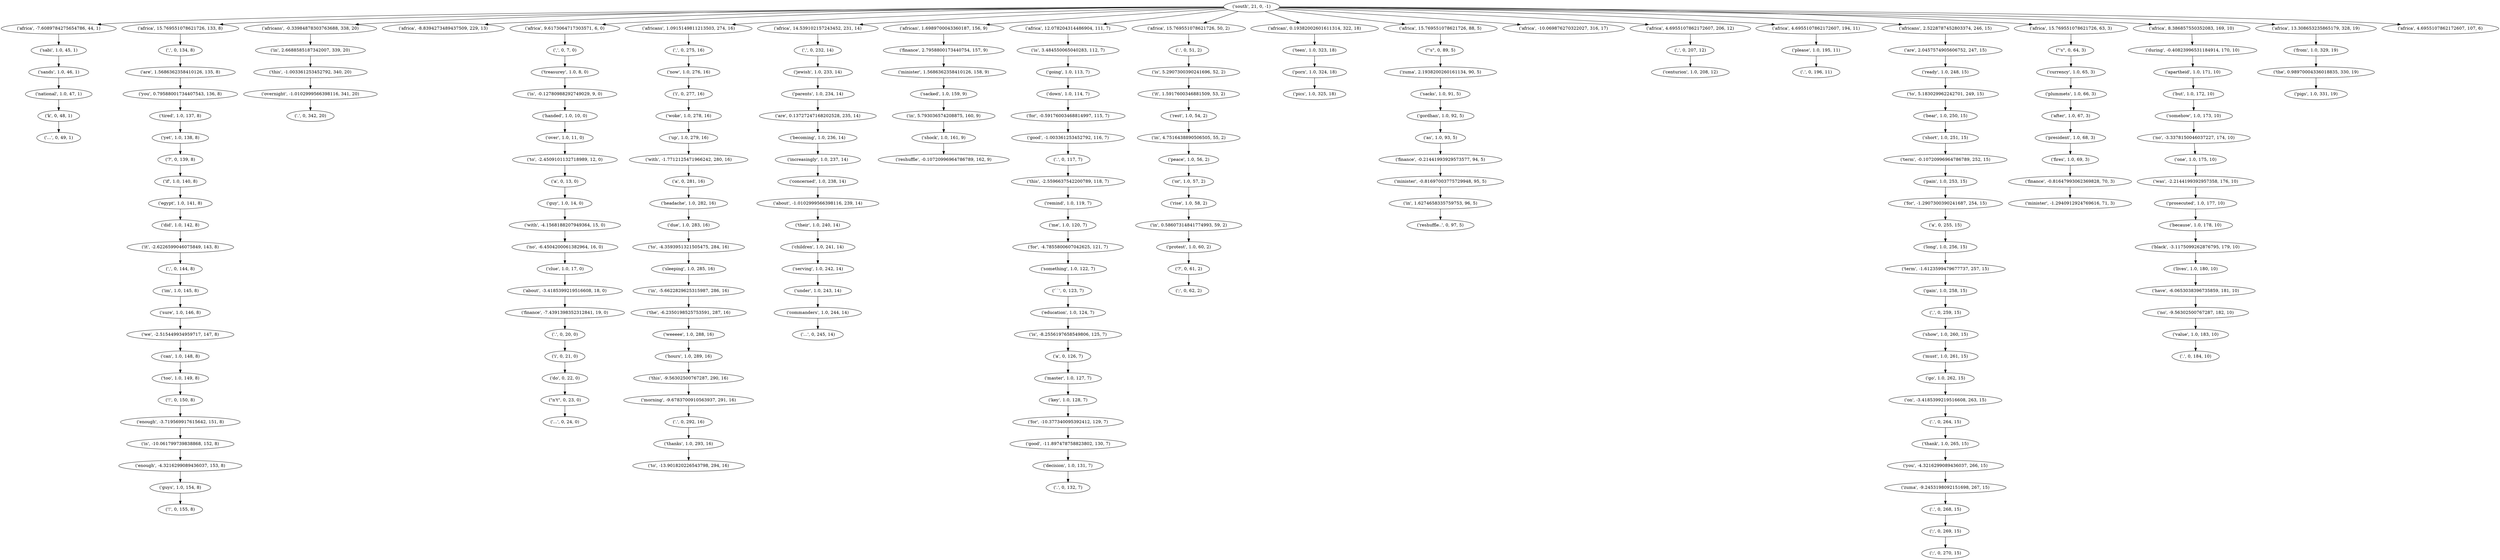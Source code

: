 strict digraph "" {
"('.', 0, 342, 20)";
"('africa', -7.6089784275654786, 44, 1)";
"('with', -4.1568188207949364, 15, 0)";
"('minister', 1.5686362358410126, 158, 9)";
"('zuma', 2.1938200260161134, 90, 5)";
"('with', -1.7712125471966242, 280, 16)";
"('minister', -0.81697003775729948, 95, 5)";
"('somehow', 1.0, 173, 10)";
"('africa', 15.769551078621726, 133, 8)";
"(\"n't\", 0, 23, 0)";
"('you', 0.79588001734407543, 136, 8)";
"('finance', 2.7958800173440754, 157, 9)";
"('for', -1.2907300390241687, 254, 15)";
"('this', -9.56302500767287, 290, 16)";
"('because', 1.0, 178, 10)";
"(';', 0, 270, 15)";
"('good', -1.003361253452792, 116, 7)";
"('short', 1.0, 251, 15)";
"('key', 1.0, 128, 7)";
"('remind', 1.0, 119, 7)";
"('sabi', 1.0, 45, 1)";
"('reshuffle..', 0, 97, 5)";
"('enough', -4.3216299089436037, 153, 8)";
"('africans', -0.33984878303763688, 338, 20)";
"('?', 0, 139, 8)";
"('decision', 1.0, 131, 7)";
"('after', 1.0, 67, 3)";
"(';', 0, 269, 15)";
"('pics', 1.0, 325, 18)";
"('it', -2.6226599046075849, 143, 8)";
"('value', 1.0, 183, 10)";
"('?', 0, 61, 2)";
"('no', -6.4504200061382964, 16, 0)";
"('serving', 1.0, 242, 14)";
"('in', 2.6688585187342007, 339, 20)";
"('africa', -8.8394273489437509, 229, 13)";
"('...', 0, 24, 0)";
"('zuma', -9.2453198092151698, 267, 15)";
"('national', 1.0, 47, 1)";
"('please', 1.0, 195, 11)";
"('in', 1.6274658335759753, 96, 5)";
"('ready', 1.0, 248, 15)";
"('rise', 1.0, 58, 2)";
"('black', -3.1175099262876795, 179, 10)";
"('a', 0, 281, 16)";
"('education', 1.0, 124, 7)";
"('to', 5.183029962242701, 249, 15)";
"('bear', 1.0, 250, 15)";
"('weeeee', 1.0, 288, 16)";
"('africa', 9.6173064717303571, 6, 0)";
"(',', 0, 232, 14)";
"('good', -11.897478758823802, 130, 7)";
"('to', -13.901820226543798, 294, 16)";
"('during', -0.40823996531184914, 170, 10)";
"('thanks', 1.0, 293, 16)";
"('term', -0.10720996964786789, 252, 15)";
"('sure', 1.0, 146, 8)";
"('children', 1.0, 241, 14)";
"('becoming', 1.0, 236, 14)";
"('go', 1.0, 262, 15)";
"(\"'s\", 0, 64, 3)";
"('protest', 1.0, 60, 2)";
"('prosecuted', 1.0, 177, 10)";
"('can', 1.0, 148, 8)";
"('is', -10.061799739838868, 152, 8)";
"('a', 0, 13, 0)";
"('.', 0, 20, 0)";
"('in', 5.793036574208875, 160, 9)";
"('.', 0, 51, 2)";
"('finance', -0.81647993062369828, 70, 3)";
"('hours', 1.0, 289, 16)";
"('but', 1.0, 172, 10)";
"('down', 1.0, 114, 7)";
"('going', 1.0, 113, 7)";
"('.', 0, 196, 11)";
"('under', 1.0, 243, 14)";
"('africans', 1.0915149811213503, 274, 16)";
"('africa', 14.539102157243452, 231, 14)";
"('we', -2.515449934959717, 147, 8)";
"(',', 0, 259, 15)";
"('one', 1.0, 175, 10)";
"('!', 0, 155, 8)";
"('i', 0, 21, 0)";
"('african', 1.6989700043360187, 156, 9)";
"('pain', 1.0, 253, 15)";
"('minister', -1.2940912924769616, 71, 3)";
"('finance', -0.21441993929573577, 94, 5)";
"('morning', -9.6783700910563937, 291, 16)";
"('master', 1.0, 127, 7)";
"('.', 0, 132, 7)";
"('term', -1.6123599479677737, 257, 15)";
"('in', -5.6622829625315987, 286, 16)";
"('up', 1.0, 279, 16)";
"('reshuffle', -0.10720996964786789, 162, 9)";
"('is', -8.2556197658549806, 125, 7)";
"('.', 0, 117, 7)";
"(',', 0, 207, 12)";
"('in', 0.58607314841774993, 59, 2)";
"('for', -4.7855800607042625, 121, 7)";
"('.', 0, 292, 16)";
"('!', 0, 150, 8)";
"('about', -1.0102999566398116, 239, 14)";
"('i', 0, 277, 16)";
"('fires', 1.0, 69, 3)";
"('im', 1.0, 145, 8)";
"('have', -6.0653038396735859, 181, 10)";
"('south', 21, 0, -1)";
"('``', 0, 123, 7)";
"('you', -4.3216299089436037, 266, 15)";
"('is', -0.12780988292749029, 9, 0)";
"('a', 0, 255, 15)";
"('if', 1.0, 140, 8)";
"('do', 0, 22, 0)";
"('.', 0, 264, 15)";
"(',', 0, 275, 16)";
"(',', 0, 144, 8)";
"('tired', 1.0, 137, 8)";
"('their', 1.0, 240, 14)";
"('plummets', 1.0, 66, 3)";
"('clue', 1.0, 17, 0)";
"('to', -4.3593951321505475, 284, 16)";
"('no', -9.56302500767287, 182, 10)";
"('was', -2.2144199392957358, 176, 10)";
"('enough', -3.719569917615642, 151, 8)";
"('africa', 12.078204314486904, 111, 7)";
"('africa', 15.769551078621726, 50, 2)";
"('show', 1.0, 260, 15)";
"('this', -2.5596637542200789, 118, 7)";
"('from', 1.0, 329, 19)";
"('african', 0.19382002601611314, 322, 18)";
"(',', 0, 7, 0)";
"('a', 0, 126, 7)";
"('shock', 1.0, 161, 9)";
"('sleeping', 1.0, 285, 16)";
"('or', 1.0, 57, 2)";
"('guys', 1.0, 154, 8)";
"('finance', -7.4391398352312841, 19, 0)";
"('currency', 1.0, 65, 3)";
"('something', 1.0, 122, 7)";
"('jewish', 1.0, 233, 14)";
"('africa', 15.769551078621726, 88, 5)";
"('handed', 1.0, 10, 0)";
"(';', 0, 62, 2)";
"('egypt', 1.0, 141, 8)";
"('sacks', 1.0, 91, 5)";
"('the', -6.2350198525753591, 287, 16)";
"('concerned', 1.0, 238, 14)";
"('are', 1.5686362358410126, 135, 8)";
"('treasurey', 1.0, 8, 0)";
"('it', 1.5917600346881509, 53, 2)";
"('to', -2.4509101132718989, 12, 0)";
"(',', 0, 134, 8)";
"('the', 0.98970004336018835, 330, 19)";
"('commanders', 1.0, 244, 14)";
"('for', -0.59176003468814997, 115, 7)";
"('.', 0, 184, 10)";
"('increasingly', 1.0, 237, 14)";
"('...', 0, 49, 1)";
"('did', 1.0, 142, 8)";
"('president', 1.0, 68, 3)";
"('now', 1.0, 276, 16)";
"('gordhan', 1.0, 92, 5)";
"('africa', -10.069876270322027, 316, 17)";
"('headache', 1.0, 282, 16)";
"('sands', 1.0, 46, 1)";
"('parents', 1.0, 234, 14)";
"('africa', 4.6955107862172607, 206, 12)";
"('is', 5.2907300390241696, 52, 2)";
"('rest', 1.0, 54, 2)";
"('in', 4.7516438890506505, 55, 2)";
"('pigs', 1.0, 331, 19)";
"('yet', 1.0, 138, 8)";
"('are', 0.13727247168202528, 235, 14)";
"('gain', 1.0, 258, 15)";
"('overnight', -1.0102999566398116, 341, 20)";
"('lives', 1.0, 180, 10)";
"('k', 0, 48, 1)";
"('guy', 1.0, 14, 0)";
"('this', -1.003361253452792, 340, 20)";
"(\"'s\", 0, 89, 5)";
"('africa', 4.6955107862172607, 194, 11)";
"('africans', 2.5228787452803374, 246, 15)";
"('africa', 15.769551078621726, 63, 3)";
"('thank', 1.0, 265, 15)";
"('is', 3.484550065040283, 112, 7)";
"('porn', 1.0, 324, 18)";
"('me', 1.0, 120, 7)";
"('woke', 1.0, 278, 16)";
"('teen', 1.0, 323, 18)";
"('apartheid', 1.0, 171, 10)";
"('peace', 1.0, 56, 2)";
"('over', 1.0, 11, 0)";
"('.', 0, 268, 15)";
"('no', -3.3378150046037227, 174, 10)";
"('sacked', 1.0, 159, 9)";
"('for', -10.377340095392412, 129, 7)";
"('must', 1.0, 261, 15)";
"('too', 1.0, 149, 8)";
"('africa', 8.386857550352083, 169, 10)";
"('...', 0, 245, 14)";
"('about', -3.4185399219516608, 18, 0)";
"('due', 1.0, 283, 16)";
"('are', 2.0457574905606752, 247, 15)";
"('africa', 13.308653235865179, 328, 19)";
"('africa', 4.6955107862172607, 107, 6)";
"('as', 1.0, 93, 5)";
"('long', 1.0, 256, 15)";
"('centurion', 1.0, 208, 12)";
"('on', -3.4185399219516608, 263, 15)";
"('africa', -7.6089784275654786, 44, 1)" -> "('sabi', 1.0, 45, 1)";
"('with', -4.1568188207949364, 15, 0)" -> "('no', -6.4504200061382964, 16, 0)";
"('minister', 1.5686362358410126, 158, 9)" -> "('sacked', 1.0, 159, 9)";
"('zuma', 2.1938200260161134, 90, 5)" -> "('sacks', 1.0, 91, 5)";
"('with', -1.7712125471966242, 280, 16)" -> "('a', 0, 281, 16)";
"('minister', -0.81697003775729948, 95, 5)" -> "('in', 1.6274658335759753, 96, 5)";
"('somehow', 1.0, 173, 10)" -> "('no', -3.3378150046037227, 174, 10)";
"('africa', 15.769551078621726, 133, 8)" -> "(',', 0, 134, 8)";
"(\"n't\", 0, 23, 0)" -> "('...', 0, 24, 0)";
"('you', 0.79588001734407543, 136, 8)" -> "('tired', 1.0, 137, 8)";
"('finance', 2.7958800173440754, 157, 9)" -> "('minister', 1.5686362358410126, 158, 9)";
"('for', -1.2907300390241687, 254, 15)" -> "('a', 0, 255, 15)";
"('this', -9.56302500767287, 290, 16)" -> "('morning', -9.6783700910563937, 291, 16)";
"('because', 1.0, 178, 10)" -> "('black', -3.1175099262876795, 179, 10)";
"('good', -1.003361253452792, 116, 7)" -> "('.', 0, 117, 7)";
"('short', 1.0, 251, 15)" -> "('term', -0.10720996964786789, 252, 15)";
"('key', 1.0, 128, 7)" -> "('for', -10.377340095392412, 129, 7)";
"('remind', 1.0, 119, 7)" -> "('me', 1.0, 120, 7)";
"('sabi', 1.0, 45, 1)" -> "('sands', 1.0, 46, 1)";
"('enough', -4.3216299089436037, 153, 8)" -> "('guys', 1.0, 154, 8)";
"('africans', -0.33984878303763688, 338, 20)" -> "('in', 2.6688585187342007, 339, 20)";
"('?', 0, 139, 8)" -> "('if', 1.0, 140, 8)";
"('decision', 1.0, 131, 7)" -> "('.', 0, 132, 7)";
"('after', 1.0, 67, 3)" -> "('president', 1.0, 68, 3)";
"(';', 0, 269, 15)" -> "(';', 0, 270, 15)";
"('it', -2.6226599046075849, 143, 8)" -> "(',', 0, 144, 8)";
"('value', 1.0, 183, 10)" -> "('.', 0, 184, 10)";
"('?', 0, 61, 2)" -> "(';', 0, 62, 2)";
"('no', -6.4504200061382964, 16, 0)" -> "('clue', 1.0, 17, 0)";
"('serving', 1.0, 242, 14)" -> "('under', 1.0, 243, 14)";
"('in', 2.6688585187342007, 339, 20)" -> "('this', -1.003361253452792, 340, 20)";
"('zuma', -9.2453198092151698, 267, 15)" -> "('.', 0, 268, 15)";
"('national', 1.0, 47, 1)" -> "('k', 0, 48, 1)";
"('please', 1.0, 195, 11)" -> "('.', 0, 196, 11)";
"('in', 1.6274658335759753, 96, 5)" -> "('reshuffle..', 0, 97, 5)";
"('ready', 1.0, 248, 15)" -> "('to', 5.183029962242701, 249, 15)";
"('rise', 1.0, 58, 2)" -> "('in', 0.58607314841774993, 59, 2)";
"('black', -3.1175099262876795, 179, 10)" -> "('lives', 1.0, 180, 10)";
"('a', 0, 281, 16)" -> "('headache', 1.0, 282, 16)";
"('education', 1.0, 124, 7)" -> "('is', -8.2556197658549806, 125, 7)";
"('to', 5.183029962242701, 249, 15)" -> "('bear', 1.0, 250, 15)";
"('bear', 1.0, 250, 15)" -> "('short', 1.0, 251, 15)";
"('weeeee', 1.0, 288, 16)" -> "('hours', 1.0, 289, 16)";
"('africa', 9.6173064717303571, 6, 0)" -> "(',', 0, 7, 0)";
"(',', 0, 232, 14)" -> "('jewish', 1.0, 233, 14)";
"('good', -11.897478758823802, 130, 7)" -> "('decision', 1.0, 131, 7)";
"('during', -0.40823996531184914, 170, 10)" -> "('apartheid', 1.0, 171, 10)";
"('thanks', 1.0, 293, 16)" -> "('to', -13.901820226543798, 294, 16)";
"('term', -0.10720996964786789, 252, 15)" -> "('pain', 1.0, 253, 15)";
"('sure', 1.0, 146, 8)" -> "('we', -2.515449934959717, 147, 8)";
"('children', 1.0, 241, 14)" -> "('serving', 1.0, 242, 14)";
"('becoming', 1.0, 236, 14)" -> "('increasingly', 1.0, 237, 14)";
"('go', 1.0, 262, 15)" -> "('on', -3.4185399219516608, 263, 15)";
"(\"'s\", 0, 64, 3)" -> "('currency', 1.0, 65, 3)";
"('protest', 1.0, 60, 2)" -> "('?', 0, 61, 2)";
"('prosecuted', 1.0, 177, 10)" -> "('because', 1.0, 178, 10)";
"('can', 1.0, 148, 8)" -> "('too', 1.0, 149, 8)";
"('is', -10.061799739838868, 152, 8)" -> "('enough', -4.3216299089436037, 153, 8)";
"('a', 0, 13, 0)" -> "('guy', 1.0, 14, 0)";
"('.', 0, 20, 0)" -> "('i', 0, 21, 0)";
"('in', 5.793036574208875, 160, 9)" -> "('shock', 1.0, 161, 9)";
"('.', 0, 51, 2)" -> "('is', 5.2907300390241696, 52, 2)";
"('finance', -0.81647993062369828, 70, 3)" -> "('minister', -1.2940912924769616, 71, 3)";
"('hours', 1.0, 289, 16)" -> "('this', -9.56302500767287, 290, 16)";
"('but', 1.0, 172, 10)" -> "('somehow', 1.0, 173, 10)";
"('down', 1.0, 114, 7)" -> "('for', -0.59176003468814997, 115, 7)";
"('going', 1.0, 113, 7)" -> "('down', 1.0, 114, 7)";
"('under', 1.0, 243, 14)" -> "('commanders', 1.0, 244, 14)";
"('africans', 1.0915149811213503, 274, 16)" -> "(',', 0, 275, 16)";
"('africa', 14.539102157243452, 231, 14)" -> "(',', 0, 232, 14)";
"('we', -2.515449934959717, 147, 8)" -> "('can', 1.0, 148, 8)";
"(',', 0, 259, 15)" -> "('show', 1.0, 260, 15)";
"('one', 1.0, 175, 10)" -> "('was', -2.2144199392957358, 176, 10)";
"('i', 0, 21, 0)" -> "('do', 0, 22, 0)";
"('african', 1.6989700043360187, 156, 9)" -> "('finance', 2.7958800173440754, 157, 9)";
"('pain', 1.0, 253, 15)" -> "('for', -1.2907300390241687, 254, 15)";
"('finance', -0.21441993929573577, 94, 5)" -> "('minister', -0.81697003775729948, 95, 5)";
"('morning', -9.6783700910563937, 291, 16)" -> "('.', 0, 292, 16)";
"('master', 1.0, 127, 7)" -> "('key', 1.0, 128, 7)";
"('term', -1.6123599479677737, 257, 15)" -> "('gain', 1.0, 258, 15)";
"('in', -5.6622829625315987, 286, 16)" -> "('the', -6.2350198525753591, 287, 16)";
"('up', 1.0, 279, 16)" -> "('with', -1.7712125471966242, 280, 16)";
"('is', -8.2556197658549806, 125, 7)" -> "('a', 0, 126, 7)";
"('.', 0, 117, 7)" -> "('this', -2.5596637542200789, 118, 7)";
"(',', 0, 207, 12)" -> "('centurion', 1.0, 208, 12)";
"('in', 0.58607314841774993, 59, 2)" -> "('protest', 1.0, 60, 2)";
"('for', -4.7855800607042625, 121, 7)" -> "('something', 1.0, 122, 7)";
"('.', 0, 292, 16)" -> "('thanks', 1.0, 293, 16)";
"('!', 0, 150, 8)" -> "('enough', -3.719569917615642, 151, 8)";
"('about', -1.0102999566398116, 239, 14)" -> "('their', 1.0, 240, 14)";
"('i', 0, 277, 16)" -> "('woke', 1.0, 278, 16)";
"('fires', 1.0, 69, 3)" -> "('finance', -0.81647993062369828, 70, 3)";
"('im', 1.0, 145, 8)" -> "('sure', 1.0, 146, 8)";
"('have', -6.0653038396735859, 181, 10)" -> "('no', -9.56302500767287, 182, 10)";
"('south', 21, 0, -1)" -> "('africa', -7.6089784275654786, 44, 1)";
"('south', 21, 0, -1)" -> "('africa', 15.769551078621726, 50, 2)";
"('south', 21, 0, -1)" -> "('africans', 1.0915149811213503, 274, 16)";
"('south', 21, 0, -1)" -> "('africa', 8.386857550352083, 169, 10)";
"('south', 21, 0, -1)" -> "('africa', 15.769551078621726, 88, 5)";
"('south', 21, 0, -1)" -> "('africa', 9.6173064717303571, 6, 0)";
"('south', 21, 0, -1)" -> "('africa', 15.769551078621726, 133, 8)";
"('south', 21, 0, -1)" -> "('africa', -8.8394273489437509, 229, 13)";
"('south', 21, 0, -1)" -> "('africans', -0.33984878303763688, 338, 20)";
"('south', 21, 0, -1)" -> "('african', 0.19382002601611314, 322, 18)";
"('south', 21, 0, -1)" -> "('africa', 14.539102157243452, 231, 14)";
"('south', 21, 0, -1)" -> "('africa', 13.308653235865179, 328, 19)";
"('south', 21, 0, -1)" -> "('africa', 4.6955107862172607, 107, 6)";
"('south', 21, 0, -1)" -> "('africa', 4.6955107862172607, 206, 12)";
"('south', 21, 0, -1)" -> "('africans', 2.5228787452803374, 246, 15)";
"('south', 21, 0, -1)" -> "('african', 1.6989700043360187, 156, 9)";
"('south', 21, 0, -1)" -> "('africa', 4.6955107862172607, 194, 11)";
"('south', 21, 0, -1)" -> "('africa', 15.769551078621726, 63, 3)";
"('south', 21, 0, -1)" -> "('africa', 12.078204314486904, 111, 7)";
"('south', 21, 0, -1)" -> "('africa', -10.069876270322027, 316, 17)";
"('``', 0, 123, 7)" -> "('education', 1.0, 124, 7)";
"('you', -4.3216299089436037, 266, 15)" -> "('zuma', -9.2453198092151698, 267, 15)";
"('is', -0.12780988292749029, 9, 0)" -> "('handed', 1.0, 10, 0)";
"('a', 0, 255, 15)" -> "('long', 1.0, 256, 15)";
"('if', 1.0, 140, 8)" -> "('egypt', 1.0, 141, 8)";
"('do', 0, 22, 0)" -> "(\"n't\", 0, 23, 0)";
"('.', 0, 264, 15)" -> "('thank', 1.0, 265, 15)";
"(',', 0, 275, 16)" -> "('now', 1.0, 276, 16)";
"(',', 0, 144, 8)" -> "('im', 1.0, 145, 8)";
"('tired', 1.0, 137, 8)" -> "('yet', 1.0, 138, 8)";
"('their', 1.0, 240, 14)" -> "('children', 1.0, 241, 14)";
"('plummets', 1.0, 66, 3)" -> "('after', 1.0, 67, 3)";
"('clue', 1.0, 17, 0)" -> "('about', -3.4185399219516608, 18, 0)";
"('to', -4.3593951321505475, 284, 16)" -> "('sleeping', 1.0, 285, 16)";
"('no', -9.56302500767287, 182, 10)" -> "('value', 1.0, 183, 10)";
"('was', -2.2144199392957358, 176, 10)" -> "('prosecuted', 1.0, 177, 10)";
"('enough', -3.719569917615642, 151, 8)" -> "('is', -10.061799739838868, 152, 8)";
"('africa', 12.078204314486904, 111, 7)" -> "('is', 3.484550065040283, 112, 7)";
"('africa', 15.769551078621726, 50, 2)" -> "('.', 0, 51, 2)";
"('show', 1.0, 260, 15)" -> "('must', 1.0, 261, 15)";
"('this', -2.5596637542200789, 118, 7)" -> "('remind', 1.0, 119, 7)";
"('from', 1.0, 329, 19)" -> "('the', 0.98970004336018835, 330, 19)";
"('african', 0.19382002601611314, 322, 18)" -> "('teen', 1.0, 323, 18)";
"(',', 0, 7, 0)" -> "('treasurey', 1.0, 8, 0)";
"('a', 0, 126, 7)" -> "('master', 1.0, 127, 7)";
"('shock', 1.0, 161, 9)" -> "('reshuffle', -0.10720996964786789, 162, 9)";
"('sleeping', 1.0, 285, 16)" -> "('in', -5.6622829625315987, 286, 16)";
"('or', 1.0, 57, 2)" -> "('rise', 1.0, 58, 2)";
"('guys', 1.0, 154, 8)" -> "('!', 0, 155, 8)";
"('finance', -7.4391398352312841, 19, 0)" -> "('.', 0, 20, 0)";
"('currency', 1.0, 65, 3)" -> "('plummets', 1.0, 66, 3)";
"('something', 1.0, 122, 7)" -> "('``', 0, 123, 7)";
"('jewish', 1.0, 233, 14)" -> "('parents', 1.0, 234, 14)";
"('africa', 15.769551078621726, 88, 5)" -> "(\"'s\", 0, 89, 5)";
"('handed', 1.0, 10, 0)" -> "('over', 1.0, 11, 0)";
"('egypt', 1.0, 141, 8)" -> "('did', 1.0, 142, 8)";
"('sacks', 1.0, 91, 5)" -> "('gordhan', 1.0, 92, 5)";
"('the', -6.2350198525753591, 287, 16)" -> "('weeeee', 1.0, 288, 16)";
"('concerned', 1.0, 238, 14)" -> "('about', -1.0102999566398116, 239, 14)";
"('are', 1.5686362358410126, 135, 8)" -> "('you', 0.79588001734407543, 136, 8)";
"('treasurey', 1.0, 8, 0)" -> "('is', -0.12780988292749029, 9, 0)";
"('it', 1.5917600346881509, 53, 2)" -> "('rest', 1.0, 54, 2)";
"('to', -2.4509101132718989, 12, 0)" -> "('a', 0, 13, 0)";
"(',', 0, 134, 8)" -> "('are', 1.5686362358410126, 135, 8)";
"('the', 0.98970004336018835, 330, 19)" -> "('pigs', 1.0, 331, 19)";
"('commanders', 1.0, 244, 14)" -> "('...', 0, 245, 14)";
"('for', -0.59176003468814997, 115, 7)" -> "('good', -1.003361253452792, 116, 7)";
"('increasingly', 1.0, 237, 14)" -> "('concerned', 1.0, 238, 14)";
"('did', 1.0, 142, 8)" -> "('it', -2.6226599046075849, 143, 8)";
"('president', 1.0, 68, 3)" -> "('fires', 1.0, 69, 3)";
"('now', 1.0, 276, 16)" -> "('i', 0, 277, 16)";
"('gordhan', 1.0, 92, 5)" -> "('as', 1.0, 93, 5)";
"('headache', 1.0, 282, 16)" -> "('due', 1.0, 283, 16)";
"('sands', 1.0, 46, 1)" -> "('national', 1.0, 47, 1)";
"('parents', 1.0, 234, 14)" -> "('are', 0.13727247168202528, 235, 14)";
"('africa', 4.6955107862172607, 206, 12)" -> "(',', 0, 207, 12)";
"('is', 5.2907300390241696, 52, 2)" -> "('it', 1.5917600346881509, 53, 2)";
"('rest', 1.0, 54, 2)" -> "('in', 4.7516438890506505, 55, 2)";
"('in', 4.7516438890506505, 55, 2)" -> "('peace', 1.0, 56, 2)";
"('yet', 1.0, 138, 8)" -> "('?', 0, 139, 8)";
"('are', 0.13727247168202528, 235, 14)" -> "('becoming', 1.0, 236, 14)";
"('gain', 1.0, 258, 15)" -> "(',', 0, 259, 15)";
"('overnight', -1.0102999566398116, 341, 20)" -> "('.', 0, 342, 20)";
"('lives', 1.0, 180, 10)" -> "('have', -6.0653038396735859, 181, 10)";
"('k', 0, 48, 1)" -> "('...', 0, 49, 1)";
"('guy', 1.0, 14, 0)" -> "('with', -4.1568188207949364, 15, 0)";
"('this', -1.003361253452792, 340, 20)" -> "('overnight', -1.0102999566398116, 341, 20)";
"(\"'s\", 0, 89, 5)" -> "('zuma', 2.1938200260161134, 90, 5)";
"('africa', 4.6955107862172607, 194, 11)" -> "('please', 1.0, 195, 11)";
"('africans', 2.5228787452803374, 246, 15)" -> "('are', 2.0457574905606752, 247, 15)";
"('africa', 15.769551078621726, 63, 3)" -> "(\"'s\", 0, 64, 3)";
"('thank', 1.0, 265, 15)" -> "('you', -4.3216299089436037, 266, 15)";
"('is', 3.484550065040283, 112, 7)" -> "('going', 1.0, 113, 7)";
"('porn', 1.0, 324, 18)" -> "('pics', 1.0, 325, 18)";
"('me', 1.0, 120, 7)" -> "('for', -4.7855800607042625, 121, 7)";
"('woke', 1.0, 278, 16)" -> "('up', 1.0, 279, 16)";
"('teen', 1.0, 323, 18)" -> "('porn', 1.0, 324, 18)";
"('apartheid', 1.0, 171, 10)" -> "('but', 1.0, 172, 10)";
"('peace', 1.0, 56, 2)" -> "('or', 1.0, 57, 2)";
"('over', 1.0, 11, 0)" -> "('to', -2.4509101132718989, 12, 0)";
"('.', 0, 268, 15)" -> "(';', 0, 269, 15)";
"('no', -3.3378150046037227, 174, 10)" -> "('one', 1.0, 175, 10)";
"('sacked', 1.0, 159, 9)" -> "('in', 5.793036574208875, 160, 9)";
"('for', -10.377340095392412, 129, 7)" -> "('good', -11.897478758823802, 130, 7)";
"('must', 1.0, 261, 15)" -> "('go', 1.0, 262, 15)";
"('too', 1.0, 149, 8)" -> "('!', 0, 150, 8)";
"('africa', 8.386857550352083, 169, 10)" -> "('during', -0.40823996531184914, 170, 10)";
"('about', -3.4185399219516608, 18, 0)" -> "('finance', -7.4391398352312841, 19, 0)";
"('due', 1.0, 283, 16)" -> "('to', -4.3593951321505475, 284, 16)";
"('are', 2.0457574905606752, 247, 15)" -> "('ready', 1.0, 248, 15)";
"('africa', 13.308653235865179, 328, 19)" -> "('from', 1.0, 329, 19)";
"('as', 1.0, 93, 5)" -> "('finance', -0.21441993929573577, 94, 5)";
"('long', 1.0, 256, 15)" -> "('term', -1.6123599479677737, 257, 15)";
"('on', -3.4185399219516608, 263, 15)" -> "('.', 0, 264, 15)";
}
